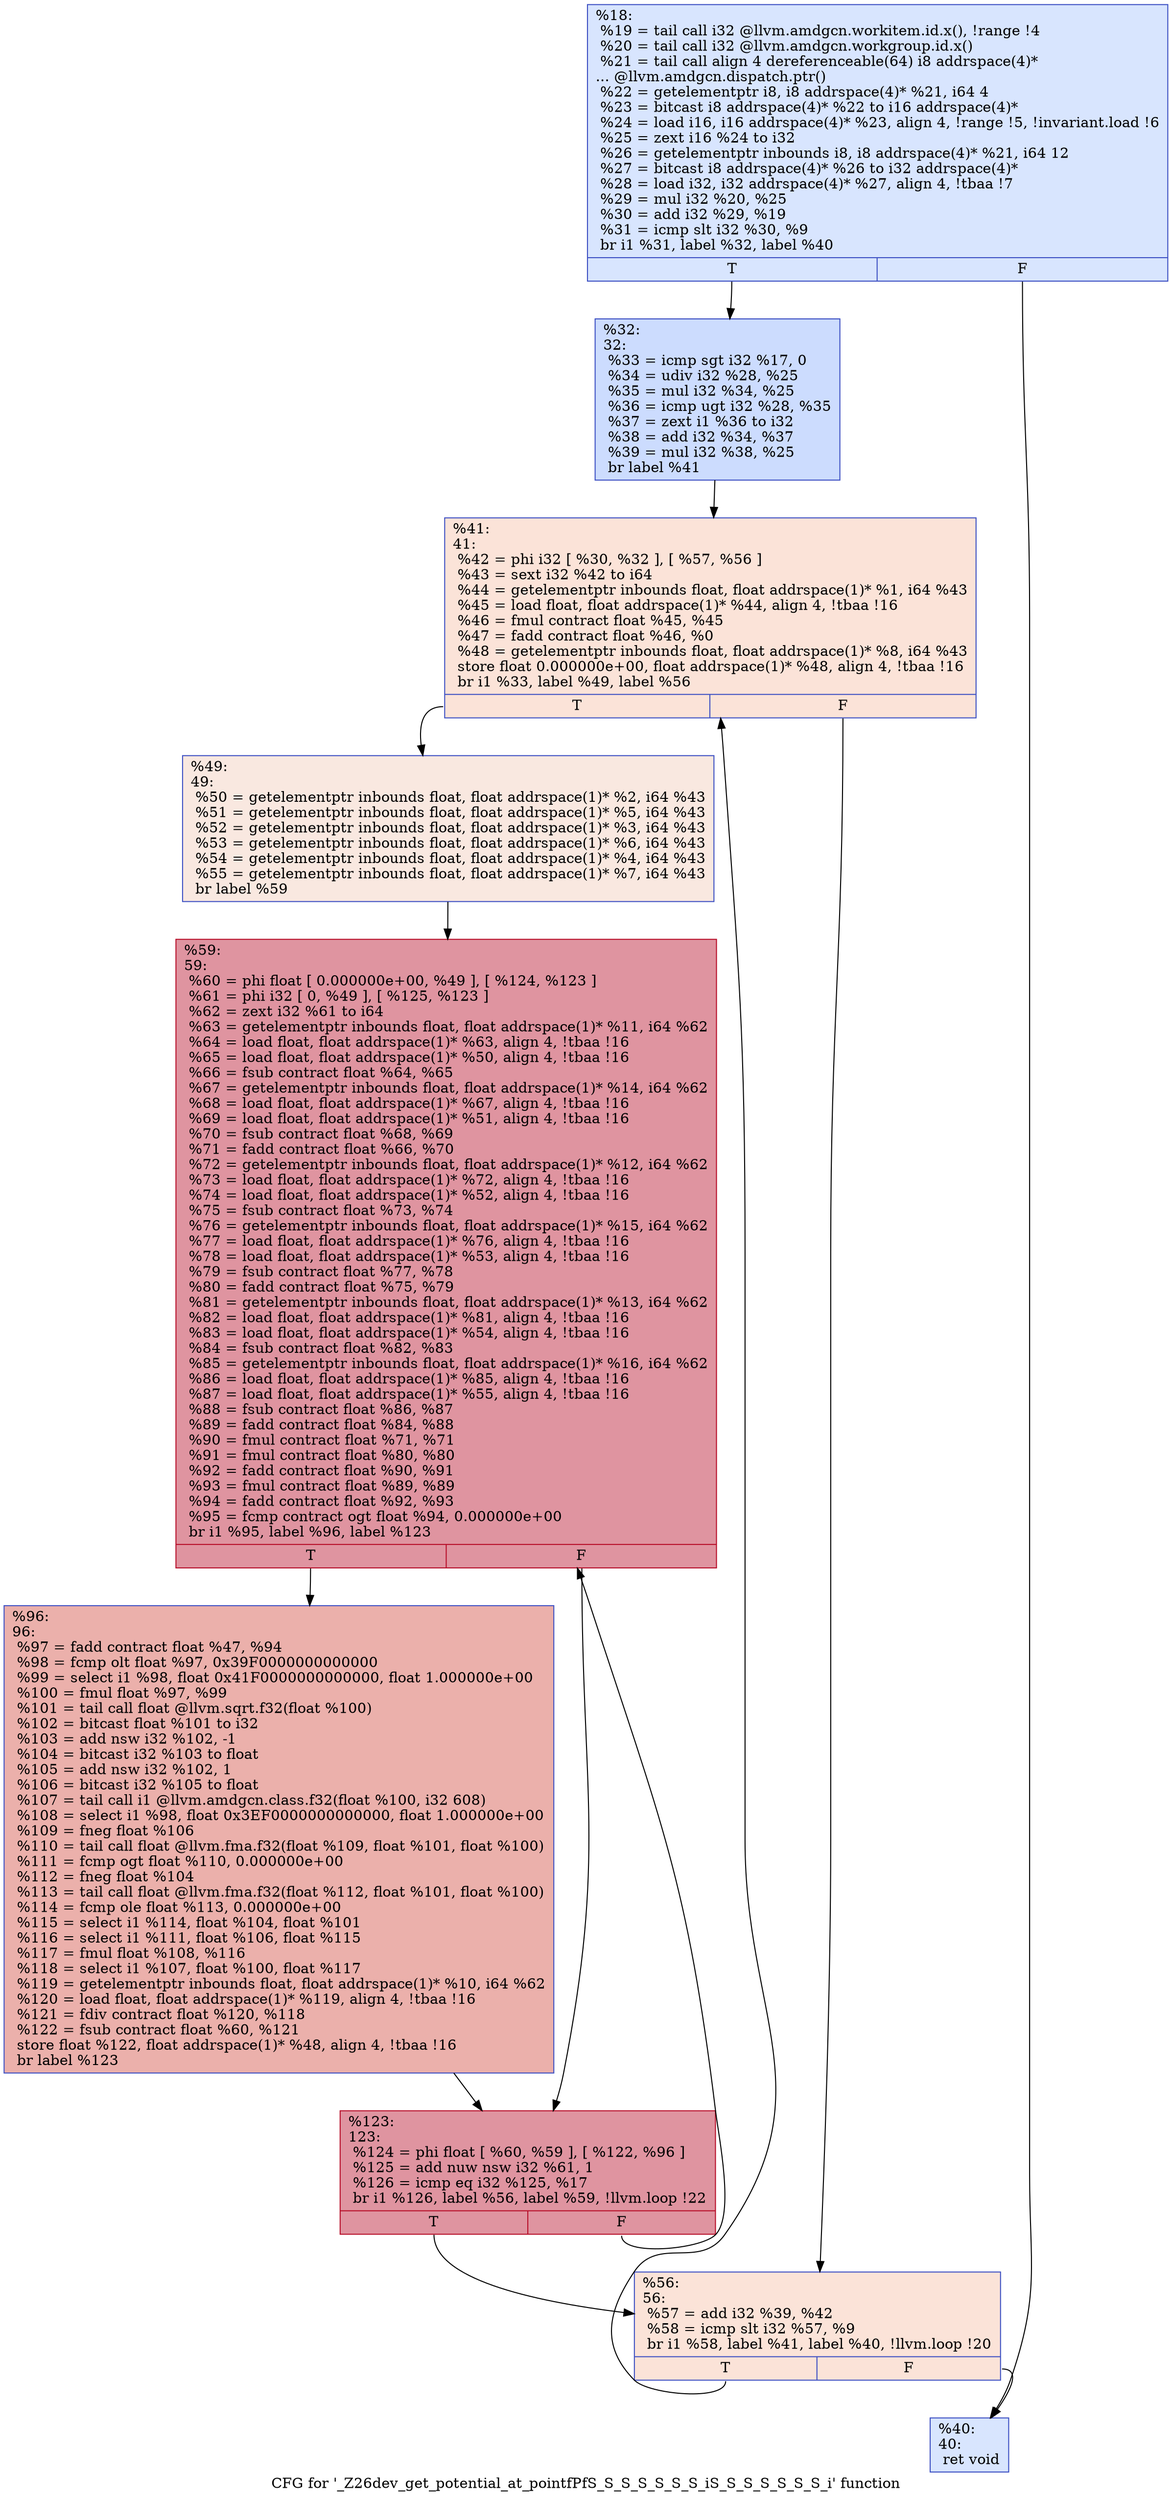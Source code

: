 digraph "CFG for '_Z26dev_get_potential_at_pointfPfS_S_S_S_S_S_S_iS_S_S_S_S_S_S_i' function" {
	label="CFG for '_Z26dev_get_potential_at_pointfPfS_S_S_S_S_S_S_iS_S_S_S_S_S_S_i' function";

	Node0x5406df0 [shape=record,color="#3d50c3ff", style=filled, fillcolor="#a7c5fe70",label="{%18:\l  %19 = tail call i32 @llvm.amdgcn.workitem.id.x(), !range !4\l  %20 = tail call i32 @llvm.amdgcn.workgroup.id.x()\l  %21 = tail call align 4 dereferenceable(64) i8 addrspace(4)*\l... @llvm.amdgcn.dispatch.ptr()\l  %22 = getelementptr i8, i8 addrspace(4)* %21, i64 4\l  %23 = bitcast i8 addrspace(4)* %22 to i16 addrspace(4)*\l  %24 = load i16, i16 addrspace(4)* %23, align 4, !range !5, !invariant.load !6\l  %25 = zext i16 %24 to i32\l  %26 = getelementptr inbounds i8, i8 addrspace(4)* %21, i64 12\l  %27 = bitcast i8 addrspace(4)* %26 to i32 addrspace(4)*\l  %28 = load i32, i32 addrspace(4)* %27, align 4, !tbaa !7\l  %29 = mul i32 %20, %25\l  %30 = add i32 %29, %19\l  %31 = icmp slt i32 %30, %9\l  br i1 %31, label %32, label %40\l|{<s0>T|<s1>F}}"];
	Node0x5406df0:s0 -> Node0x5409eb0;
	Node0x5406df0:s1 -> Node0x5409f40;
	Node0x5409eb0 [shape=record,color="#3d50c3ff", style=filled, fillcolor="#8caffe70",label="{%32:\l32:                                               \l  %33 = icmp sgt i32 %17, 0\l  %34 = udiv i32 %28, %25\l  %35 = mul i32 %34, %25\l  %36 = icmp ugt i32 %28, %35\l  %37 = zext i1 %36 to i32\l  %38 = add i32 %34, %37\l  %39 = mul i32 %38, %25\l  br label %41\l}"];
	Node0x5409eb0 -> Node0x540a560;
	Node0x5409f40 [shape=record,color="#3d50c3ff", style=filled, fillcolor="#a7c5fe70",label="{%40:\l40:                                               \l  ret void\l}"];
	Node0x540a560 [shape=record,color="#3d50c3ff", style=filled, fillcolor="#f6bfa670",label="{%41:\l41:                                               \l  %42 = phi i32 [ %30, %32 ], [ %57, %56 ]\l  %43 = sext i32 %42 to i64\l  %44 = getelementptr inbounds float, float addrspace(1)* %1, i64 %43\l  %45 = load float, float addrspace(1)* %44, align 4, !tbaa !16\l  %46 = fmul contract float %45, %45\l  %47 = fadd contract float %46, %0\l  %48 = getelementptr inbounds float, float addrspace(1)* %8, i64 %43\l  store float 0.000000e+00, float addrspace(1)* %48, align 4, !tbaa !16\l  br i1 %33, label %49, label %56\l|{<s0>T|<s1>F}}"];
	Node0x540a560:s0 -> Node0x540bd40;
	Node0x540a560:s1 -> Node0x540a6a0;
	Node0x540bd40 [shape=record,color="#3d50c3ff", style=filled, fillcolor="#f1ccb870",label="{%49:\l49:                                               \l  %50 = getelementptr inbounds float, float addrspace(1)* %2, i64 %43\l  %51 = getelementptr inbounds float, float addrspace(1)* %5, i64 %43\l  %52 = getelementptr inbounds float, float addrspace(1)* %3, i64 %43\l  %53 = getelementptr inbounds float, float addrspace(1)* %6, i64 %43\l  %54 = getelementptr inbounds float, float addrspace(1)* %4, i64 %43\l  %55 = getelementptr inbounds float, float addrspace(1)* %7, i64 %43\l  br label %59\l}"];
	Node0x540bd40 -> Node0x540c240;
	Node0x540a6a0 [shape=record,color="#3d50c3ff", style=filled, fillcolor="#f6bfa670",label="{%56:\l56:                                               \l  %57 = add i32 %39, %42\l  %58 = icmp slt i32 %57, %9\l  br i1 %58, label %41, label %40, !llvm.loop !20\l|{<s0>T|<s1>F}}"];
	Node0x540a6a0:s0 -> Node0x540a560;
	Node0x540a6a0:s1 -> Node0x5409f40;
	Node0x540c240 [shape=record,color="#b70d28ff", style=filled, fillcolor="#b70d2870",label="{%59:\l59:                                               \l  %60 = phi float [ 0.000000e+00, %49 ], [ %124, %123 ]\l  %61 = phi i32 [ 0, %49 ], [ %125, %123 ]\l  %62 = zext i32 %61 to i64\l  %63 = getelementptr inbounds float, float addrspace(1)* %11, i64 %62\l  %64 = load float, float addrspace(1)* %63, align 4, !tbaa !16\l  %65 = load float, float addrspace(1)* %50, align 4, !tbaa !16\l  %66 = fsub contract float %64, %65\l  %67 = getelementptr inbounds float, float addrspace(1)* %14, i64 %62\l  %68 = load float, float addrspace(1)* %67, align 4, !tbaa !16\l  %69 = load float, float addrspace(1)* %51, align 4, !tbaa !16\l  %70 = fsub contract float %68, %69\l  %71 = fadd contract float %66, %70\l  %72 = getelementptr inbounds float, float addrspace(1)* %12, i64 %62\l  %73 = load float, float addrspace(1)* %72, align 4, !tbaa !16\l  %74 = load float, float addrspace(1)* %52, align 4, !tbaa !16\l  %75 = fsub contract float %73, %74\l  %76 = getelementptr inbounds float, float addrspace(1)* %15, i64 %62\l  %77 = load float, float addrspace(1)* %76, align 4, !tbaa !16\l  %78 = load float, float addrspace(1)* %53, align 4, !tbaa !16\l  %79 = fsub contract float %77, %78\l  %80 = fadd contract float %75, %79\l  %81 = getelementptr inbounds float, float addrspace(1)* %13, i64 %62\l  %82 = load float, float addrspace(1)* %81, align 4, !tbaa !16\l  %83 = load float, float addrspace(1)* %54, align 4, !tbaa !16\l  %84 = fsub contract float %82, %83\l  %85 = getelementptr inbounds float, float addrspace(1)* %16, i64 %62\l  %86 = load float, float addrspace(1)* %85, align 4, !tbaa !16\l  %87 = load float, float addrspace(1)* %55, align 4, !tbaa !16\l  %88 = fsub contract float %86, %87\l  %89 = fadd contract float %84, %88\l  %90 = fmul contract float %71, %71\l  %91 = fmul contract float %80, %80\l  %92 = fadd contract float %90, %91\l  %93 = fmul contract float %89, %89\l  %94 = fadd contract float %92, %93\l  %95 = fcmp contract ogt float %94, 0.000000e+00\l  br i1 %95, label %96, label %123\l|{<s0>T|<s1>F}}"];
	Node0x540c240:s0 -> Node0x540dc10;
	Node0x540c240:s1 -> Node0x540c590;
	Node0x540dc10 [shape=record,color="#3d50c3ff", style=filled, fillcolor="#d24b4070",label="{%96:\l96:                                               \l  %97 = fadd contract float %47, %94\l  %98 = fcmp olt float %97, 0x39F0000000000000\l  %99 = select i1 %98, float 0x41F0000000000000, float 1.000000e+00\l  %100 = fmul float %97, %99\l  %101 = tail call float @llvm.sqrt.f32(float %100)\l  %102 = bitcast float %101 to i32\l  %103 = add nsw i32 %102, -1\l  %104 = bitcast i32 %103 to float\l  %105 = add nsw i32 %102, 1\l  %106 = bitcast i32 %105 to float\l  %107 = tail call i1 @llvm.amdgcn.class.f32(float %100, i32 608)\l  %108 = select i1 %98, float 0x3EF0000000000000, float 1.000000e+00\l  %109 = fneg float %106\l  %110 = tail call float @llvm.fma.f32(float %109, float %101, float %100)\l  %111 = fcmp ogt float %110, 0.000000e+00\l  %112 = fneg float %104\l  %113 = tail call float @llvm.fma.f32(float %112, float %101, float %100)\l  %114 = fcmp ole float %113, 0.000000e+00\l  %115 = select i1 %114, float %104, float %101\l  %116 = select i1 %111, float %106, float %115\l  %117 = fmul float %108, %116\l  %118 = select i1 %107, float %100, float %117\l  %119 = getelementptr inbounds float, float addrspace(1)* %10, i64 %62\l  %120 = load float, float addrspace(1)* %119, align 4, !tbaa !16\l  %121 = fdiv contract float %120, %118\l  %122 = fsub contract float %60, %121\l  store float %122, float addrspace(1)* %48, align 4, !tbaa !16\l  br label %123\l}"];
	Node0x540dc10 -> Node0x540c590;
	Node0x540c590 [shape=record,color="#b70d28ff", style=filled, fillcolor="#b70d2870",label="{%123:\l123:                                              \l  %124 = phi float [ %60, %59 ], [ %122, %96 ]\l  %125 = add nuw nsw i32 %61, 1\l  %126 = icmp eq i32 %125, %17\l  br i1 %126, label %56, label %59, !llvm.loop !22\l|{<s0>T|<s1>F}}"];
	Node0x540c590:s0 -> Node0x540a6a0;
	Node0x540c590:s1 -> Node0x540c240;
}
